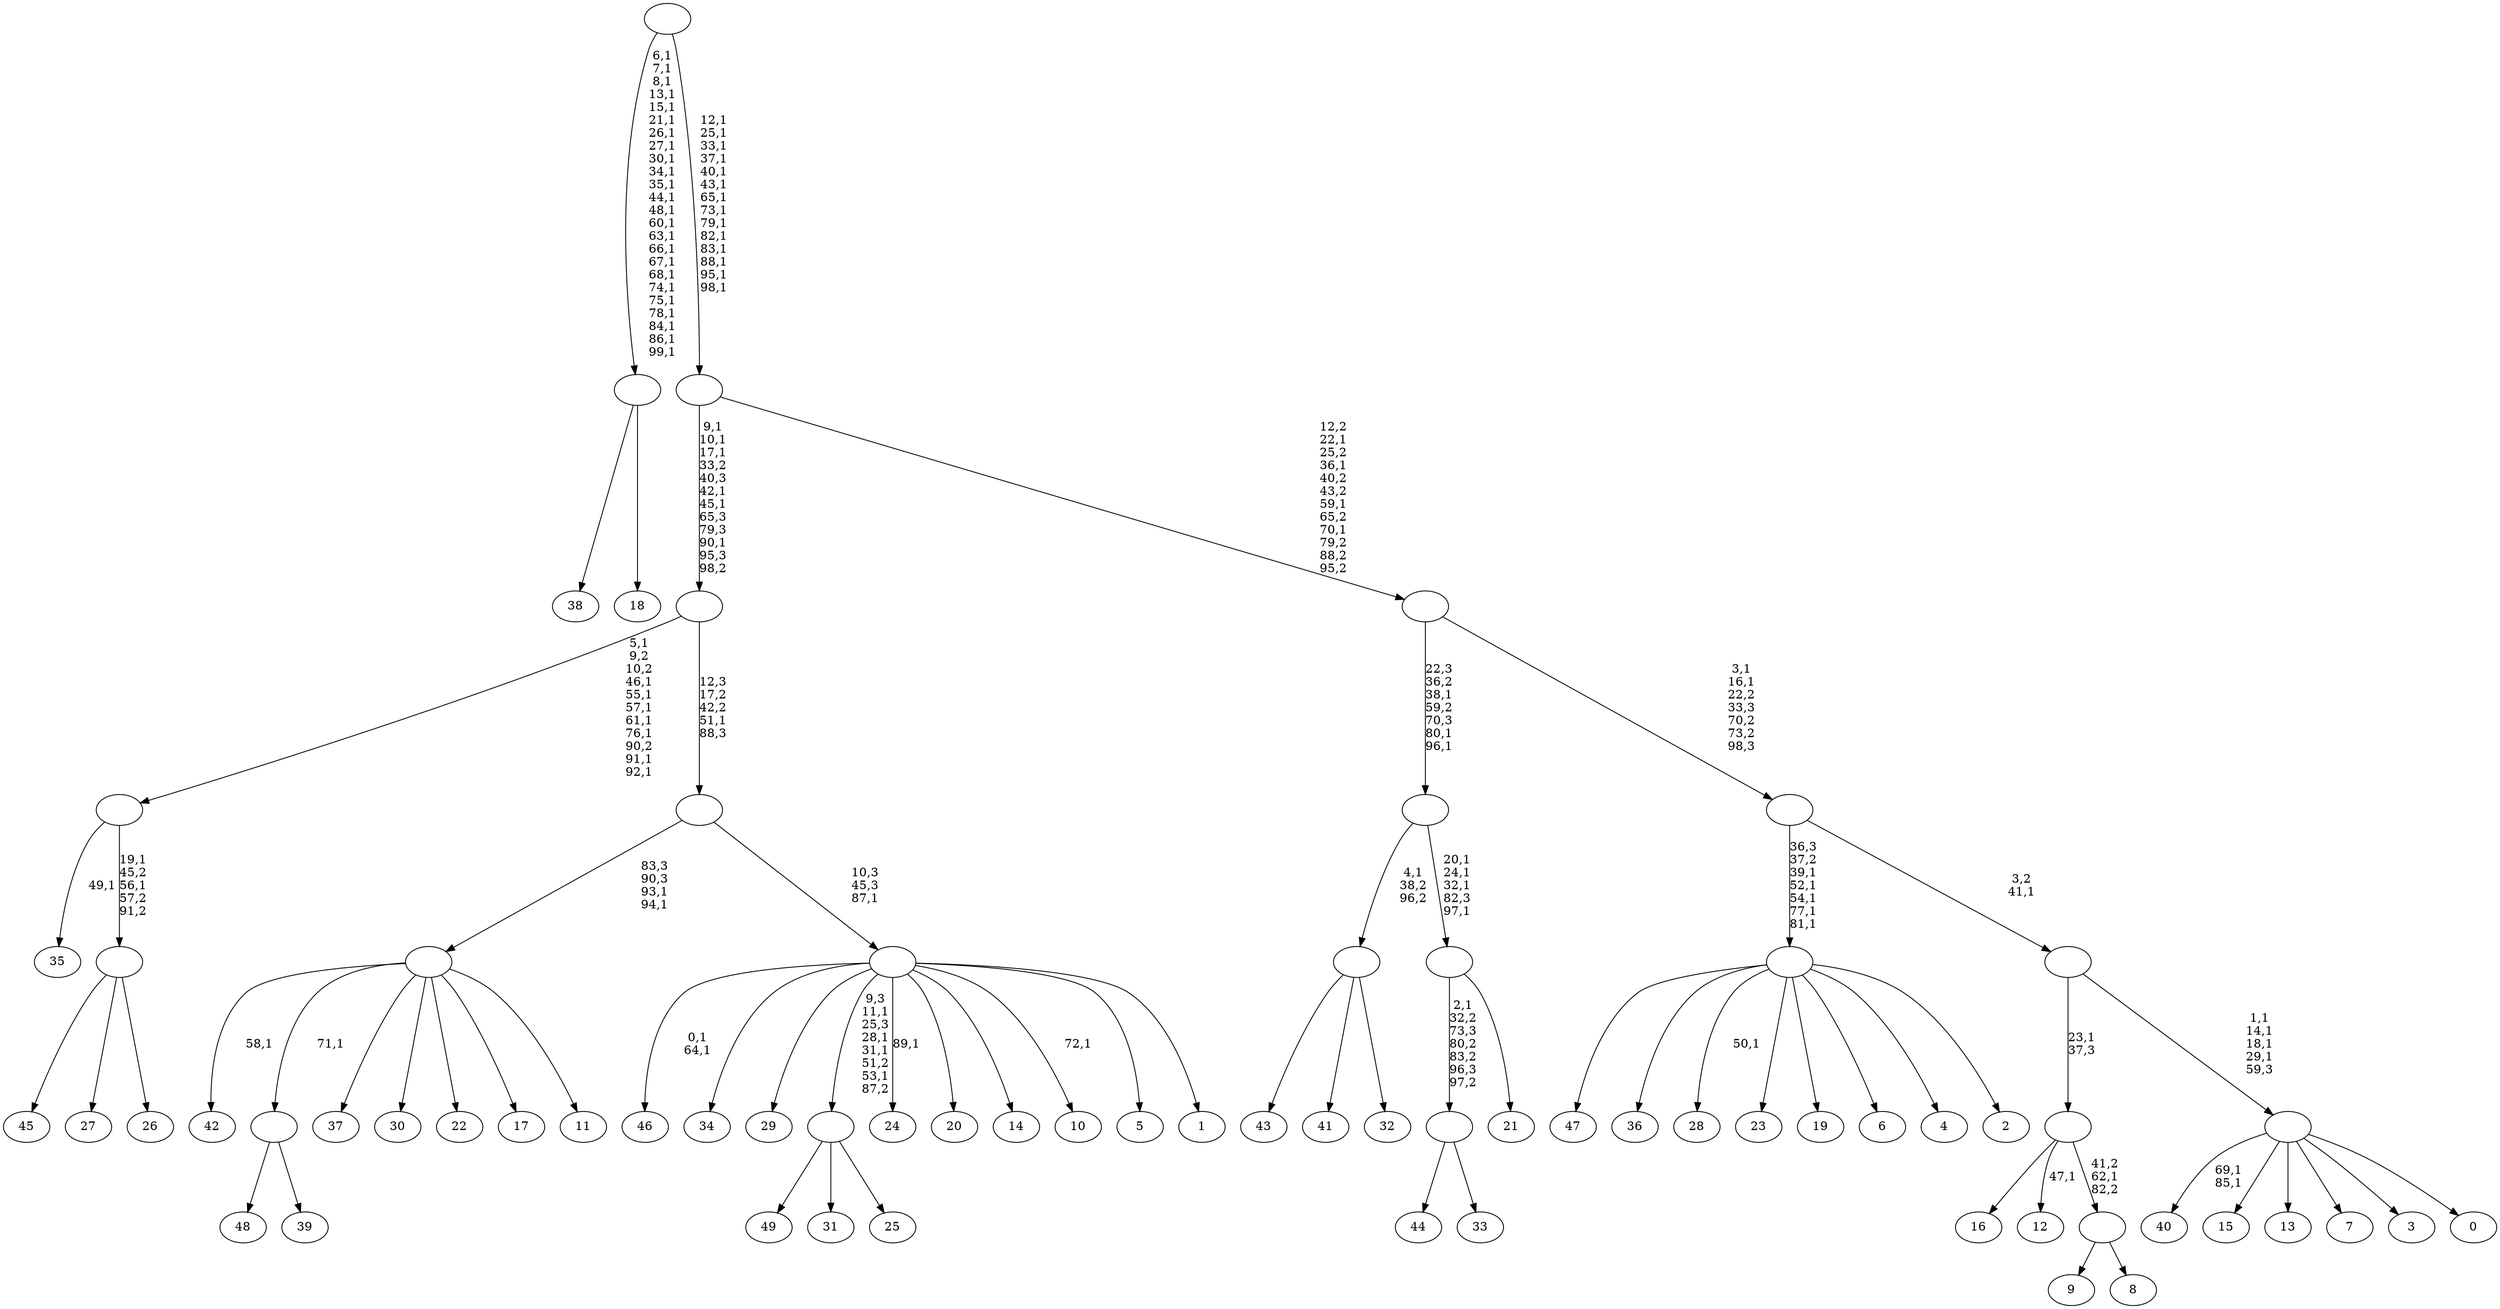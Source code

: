 digraph T {
	150 [label="49"]
	149 [label="48"]
	148 [label="47"]
	147 [label="46"]
	144 [label="45"]
	143 [label="44"]
	142 [label="43"]
	141 [label="42"]
	139 [label="41"]
	138 [label="40"]
	135 [label="39"]
	134 [label=""]
	133 [label="38"]
	132 [label="37"]
	131 [label="36"]
	130 [label="35"]
	128 [label="34"]
	127 [label="33"]
	126 [label=""]
	125 [label="32"]
	124 [label=""]
	123 [label="31"]
	122 [label="30"]
	121 [label="29"]
	120 [label="28"]
	118 [label="27"]
	117 [label="26"]
	116 [label=""]
	114 [label=""]
	106 [label="25"]
	105 [label=""]
	101 [label="24"]
	99 [label="23"]
	98 [label="22"]
	97 [label="21"]
	96 [label=""]
	92 [label=""]
	89 [label="20"]
	88 [label="19"]
	87 [label="18"]
	86 [label=""]
	62 [label="17"]
	61 [label="16"]
	60 [label="15"]
	59 [label="14"]
	58 [label="13"]
	57 [label="12"]
	55 [label="11"]
	54 [label=""]
	52 [label="10"]
	50 [label="9"]
	49 [label="8"]
	48 [label=""]
	47 [label=""]
	46 [label="7"]
	45 [label="6"]
	44 [label="5"]
	43 [label="4"]
	42 [label="3"]
	41 [label="2"]
	40 [label=""]
	35 [label="1"]
	34 [label=""]
	33 [label=""]
	32 [label=""]
	26 [label="0"]
	25 [label=""]
	21 [label=""]
	20 [label=""]
	18 [label=""]
	14 [label=""]
	0 [label=""]
	134 -> 149 [label=""]
	134 -> 135 [label=""]
	126 -> 143 [label=""]
	126 -> 127 [label=""]
	124 -> 142 [label=""]
	124 -> 139 [label=""]
	124 -> 125 [label=""]
	116 -> 144 [label=""]
	116 -> 118 [label=""]
	116 -> 117 [label=""]
	114 -> 116 [label="19,1\n45,2\n56,1\n57,2\n91,2"]
	114 -> 130 [label="49,1"]
	105 -> 150 [label=""]
	105 -> 123 [label=""]
	105 -> 106 [label=""]
	96 -> 126 [label="2,1\n32,2\n73,3\n80,2\n83,2\n96,3\n97,2"]
	96 -> 97 [label=""]
	92 -> 96 [label="20,1\n24,1\n32,1\n82,3\n97,1"]
	92 -> 124 [label="4,1\n38,2\n96,2"]
	86 -> 133 [label=""]
	86 -> 87 [label=""]
	54 -> 141 [label="58,1"]
	54 -> 134 [label="71,1"]
	54 -> 132 [label=""]
	54 -> 122 [label=""]
	54 -> 98 [label=""]
	54 -> 62 [label=""]
	54 -> 55 [label=""]
	48 -> 50 [label=""]
	48 -> 49 [label=""]
	47 -> 57 [label="47,1"]
	47 -> 61 [label=""]
	47 -> 48 [label="41,2\n62,1\n82,2"]
	40 -> 120 [label="50,1"]
	40 -> 148 [label=""]
	40 -> 131 [label=""]
	40 -> 99 [label=""]
	40 -> 88 [label=""]
	40 -> 45 [label=""]
	40 -> 43 [label=""]
	40 -> 41 [label=""]
	34 -> 52 [label="72,1"]
	34 -> 101 [label="89,1"]
	34 -> 105 [label="9,3\n11,1\n25,3\n28,1\n31,1\n51,2\n53,1\n87,2"]
	34 -> 147 [label="0,1\n64,1"]
	34 -> 128 [label=""]
	34 -> 121 [label=""]
	34 -> 89 [label=""]
	34 -> 59 [label=""]
	34 -> 44 [label=""]
	34 -> 35 [label=""]
	33 -> 54 [label="83,3\n90,3\n93,1\n94,1"]
	33 -> 34 [label="10,3\n45,3\n87,1"]
	32 -> 114 [label="5,1\n9,2\n10,2\n46,1\n55,1\n57,1\n61,1\n76,1\n90,2\n91,1\n92,1"]
	32 -> 33 [label="12,3\n17,2\n42,2\n51,1\n88,3"]
	25 -> 138 [label="69,1\n85,1"]
	25 -> 60 [label=""]
	25 -> 58 [label=""]
	25 -> 46 [label=""]
	25 -> 42 [label=""]
	25 -> 26 [label=""]
	21 -> 25 [label="1,1\n14,1\n18,1\n29,1\n59,3"]
	21 -> 47 [label="23,1\n37,3"]
	20 -> 40 [label="36,3\n37,2\n39,1\n52,1\n54,1\n77,1\n81,1"]
	20 -> 21 [label="3,2\n41,1"]
	18 -> 20 [label="3,1\n16,1\n22,2\n33,3\n70,2\n73,2\n98,3"]
	18 -> 92 [label="22,3\n36,2\n38,1\n59,2\n70,3\n80,1\n96,1"]
	14 -> 18 [label="12,2\n22,1\n25,2\n36,1\n40,2\n43,2\n59,1\n65,2\n70,1\n79,2\n88,2\n95,2"]
	14 -> 32 [label="9,1\n10,1\n17,1\n33,2\n40,3\n42,1\n45,1\n65,3\n79,3\n90,1\n95,3\n98,2"]
	0 -> 14 [label="12,1\n25,1\n33,1\n37,1\n40,1\n43,1\n65,1\n73,1\n79,1\n82,1\n83,1\n88,1\n95,1\n98,1"]
	0 -> 86 [label="6,1\n7,1\n8,1\n13,1\n15,1\n21,1\n26,1\n27,1\n30,1\n34,1\n35,1\n44,1\n48,1\n60,1\n63,1\n66,1\n67,1\n68,1\n74,1\n75,1\n78,1\n84,1\n86,1\n99,1"]
}
